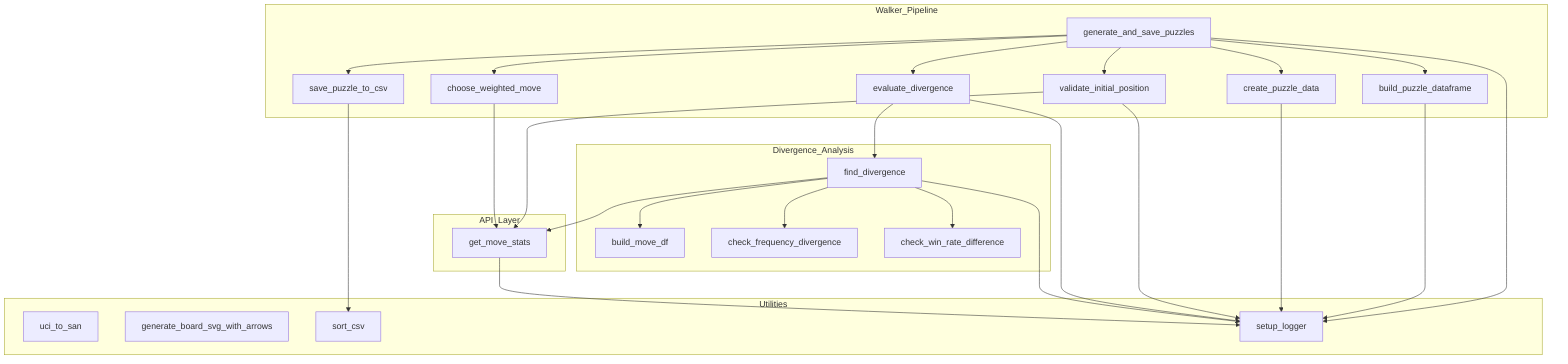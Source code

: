 graph TD
    subgraph API_Layer
        get_move_stats
    end

    subgraph Divergence_Analysis
        build_move_df
        check_frequency_divergence
        check_win_rate_difference
        find_divergence
    end

    subgraph Walker_Pipeline
        choose_weighted_move
        evaluate_divergence
        validate_initial_position
        create_puzzle_data
        build_puzzle_dataframe
        save_puzzle_to_csv
        generate_and_save_puzzles
    end

    subgraph Utilities
        uci_to_san
        generate_board_svg_with_arrows
        sort_csv
        setup_logger
    end

    get_move_stats --> setup_logger
    find_divergence --> get_move_stats
    find_divergence --> build_move_df
    find_divergence --> check_frequency_divergence
    find_divergence --> check_win_rate_difference
    find_divergence --> setup_logger

    choose_weighted_move --> get_move_stats
    evaluate_divergence --> find_divergence
    evaluate_divergence --> setup_logger
    validate_initial_position --> get_move_stats
    validate_initial_position --> setup_logger
    create_puzzle_data --> setup_logger
    build_puzzle_dataframe --> setup_logger
    save_puzzle_to_csv --> sort_csv
    generate_and_save_puzzles --> choose_weighted_move
    generate_and_save_puzzles --> evaluate_divergence
    generate_and_save_puzzles --> validate_initial_position
    generate_and_save_puzzles --> create_puzzle_data
    generate_and_save_puzzles --> build_puzzle_dataframe
    generate_and_save_puzzles --> save_puzzle_to_csv
    generate_and_save_puzzles --> setup_logger